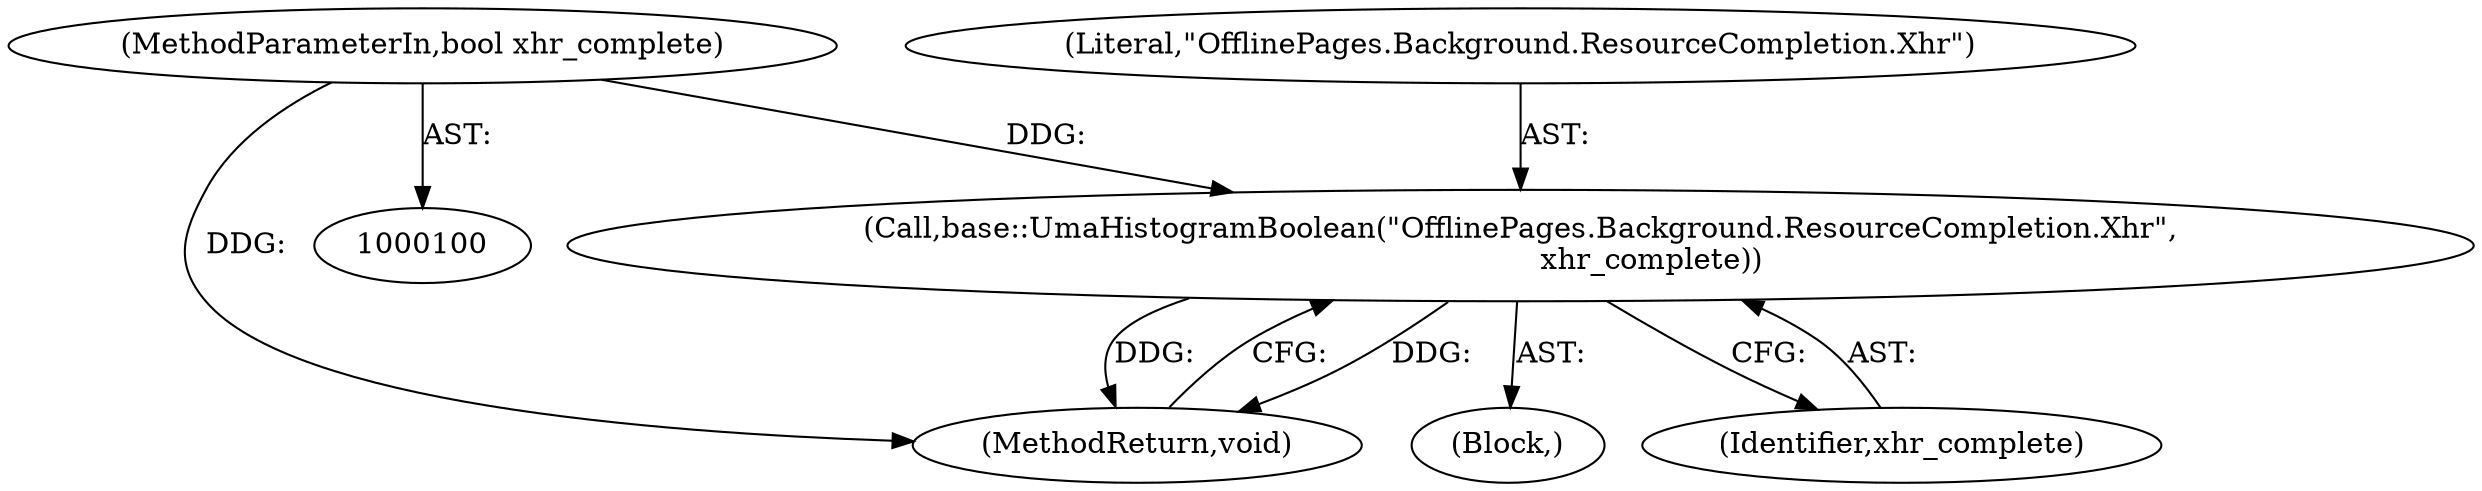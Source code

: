 digraph "1_Chrome_35eb28748d45b87695a69eceffaff73a0be476af_0@del" {
"1000111" [label="(Call,base::UmaHistogramBoolean(\"OfflinePages.Background.ResourceCompletion.Xhr\",\n                            xhr_complete))"];
"1000103" [label="(MethodParameterIn,bool xhr_complete)"];
"1000111" [label="(Call,base::UmaHistogramBoolean(\"OfflinePages.Background.ResourceCompletion.Xhr\",\n                            xhr_complete))"];
"1000114" [label="(MethodReturn,void)"];
"1000103" [label="(MethodParameterIn,bool xhr_complete)"];
"1000104" [label="(Block,)"];
"1000113" [label="(Identifier,xhr_complete)"];
"1000112" [label="(Literal,\"OfflinePages.Background.ResourceCompletion.Xhr\")"];
"1000111" -> "1000104"  [label="AST: "];
"1000111" -> "1000113"  [label="CFG: "];
"1000112" -> "1000111"  [label="AST: "];
"1000113" -> "1000111"  [label="AST: "];
"1000114" -> "1000111"  [label="CFG: "];
"1000111" -> "1000114"  [label="DDG: "];
"1000111" -> "1000114"  [label="DDG: "];
"1000103" -> "1000111"  [label="DDG: "];
"1000103" -> "1000100"  [label="AST: "];
"1000103" -> "1000114"  [label="DDG: "];
}
